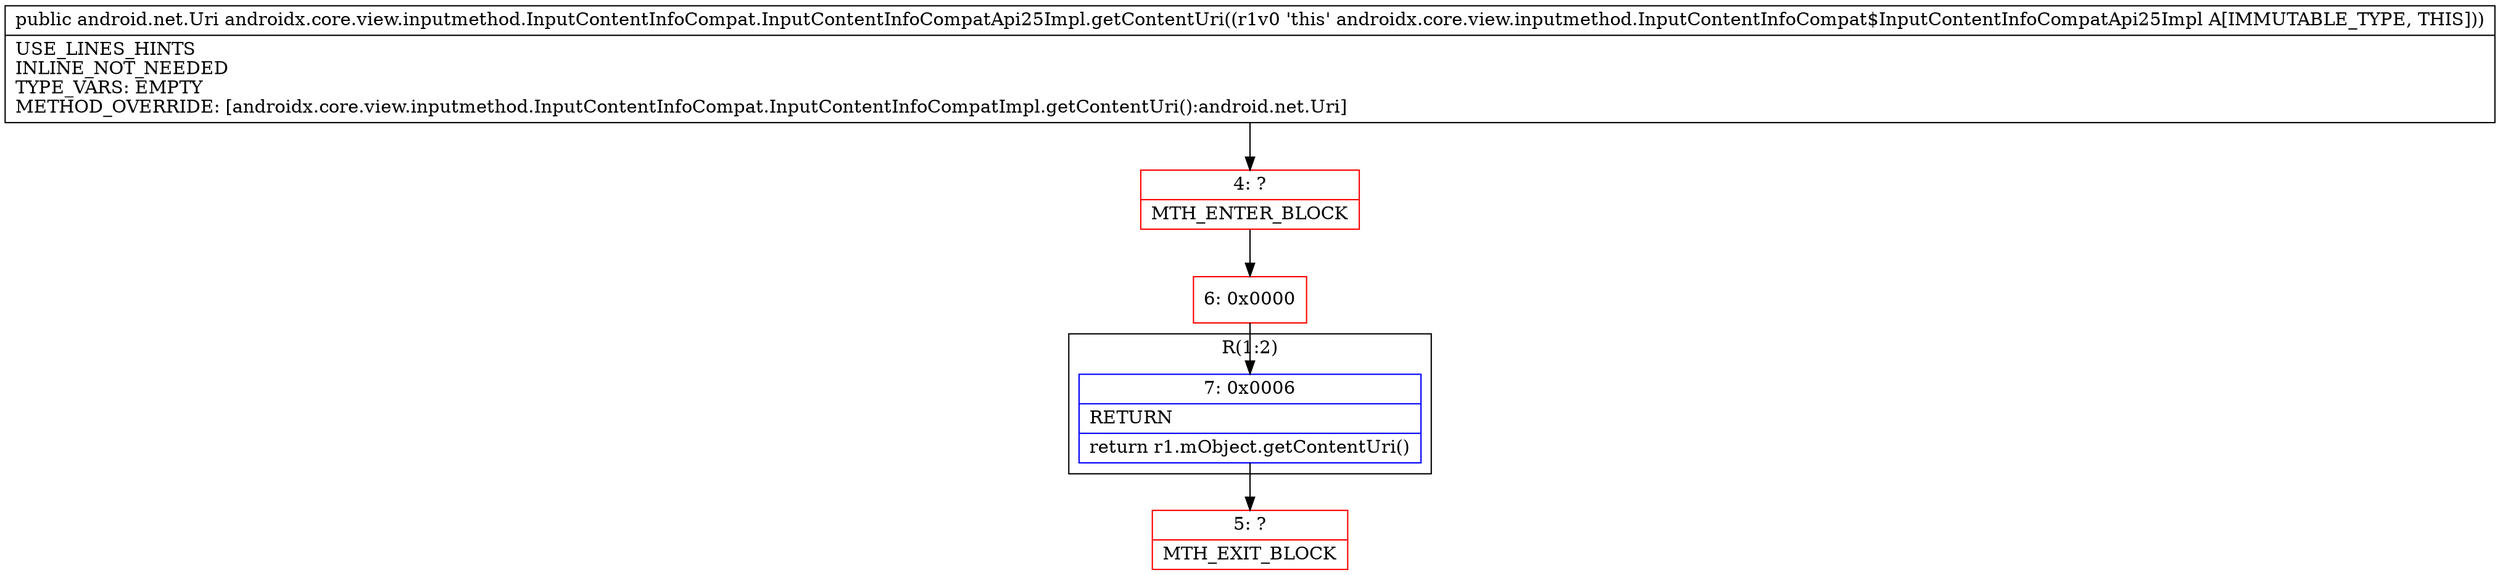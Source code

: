 digraph "CFG forandroidx.core.view.inputmethod.InputContentInfoCompat.InputContentInfoCompatApi25Impl.getContentUri()Landroid\/net\/Uri;" {
subgraph cluster_Region_440794747 {
label = "R(1:2)";
node [shape=record,color=blue];
Node_7 [shape=record,label="{7\:\ 0x0006|RETURN\l|return r1.mObject.getContentUri()\l}"];
}
Node_4 [shape=record,color=red,label="{4\:\ ?|MTH_ENTER_BLOCK\l}"];
Node_6 [shape=record,color=red,label="{6\:\ 0x0000}"];
Node_5 [shape=record,color=red,label="{5\:\ ?|MTH_EXIT_BLOCK\l}"];
MethodNode[shape=record,label="{public android.net.Uri androidx.core.view.inputmethod.InputContentInfoCompat.InputContentInfoCompatApi25Impl.getContentUri((r1v0 'this' androidx.core.view.inputmethod.InputContentInfoCompat$InputContentInfoCompatApi25Impl A[IMMUTABLE_TYPE, THIS]))  | USE_LINES_HINTS\lINLINE_NOT_NEEDED\lTYPE_VARS: EMPTY\lMETHOD_OVERRIDE: [androidx.core.view.inputmethod.InputContentInfoCompat.InputContentInfoCompatImpl.getContentUri():android.net.Uri]\l}"];
MethodNode -> Node_4;Node_7 -> Node_5;
Node_4 -> Node_6;
Node_6 -> Node_7;
}

